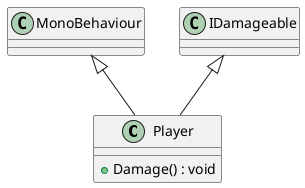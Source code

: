 @startuml
class Player {
    + Damage() : void
}
MonoBehaviour <|-- Player
IDamageable <|-- Player
@enduml
